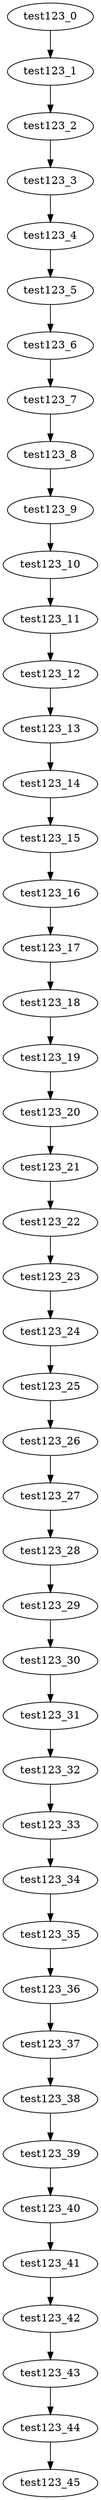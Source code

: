 digraph G {
test123_0->test123_1;
test123_1->test123_2;
test123_2->test123_3;
test123_3->test123_4;
test123_4->test123_5;
test123_5->test123_6;
test123_6->test123_7;
test123_7->test123_8;
test123_8->test123_9;
test123_9->test123_10;
test123_10->test123_11;
test123_11->test123_12;
test123_12->test123_13;
test123_13->test123_14;
test123_14->test123_15;
test123_15->test123_16;
test123_16->test123_17;
test123_17->test123_18;
test123_18->test123_19;
test123_19->test123_20;
test123_20->test123_21;
test123_21->test123_22;
test123_22->test123_23;
test123_23->test123_24;
test123_24->test123_25;
test123_25->test123_26;
test123_26->test123_27;
test123_27->test123_28;
test123_28->test123_29;
test123_29->test123_30;
test123_30->test123_31;
test123_31->test123_32;
test123_32->test123_33;
test123_33->test123_34;
test123_34->test123_35;
test123_35->test123_36;
test123_36->test123_37;
test123_37->test123_38;
test123_38->test123_39;
test123_39->test123_40;
test123_40->test123_41;
test123_41->test123_42;
test123_42->test123_43;
test123_43->test123_44;
test123_44->test123_45;

}
